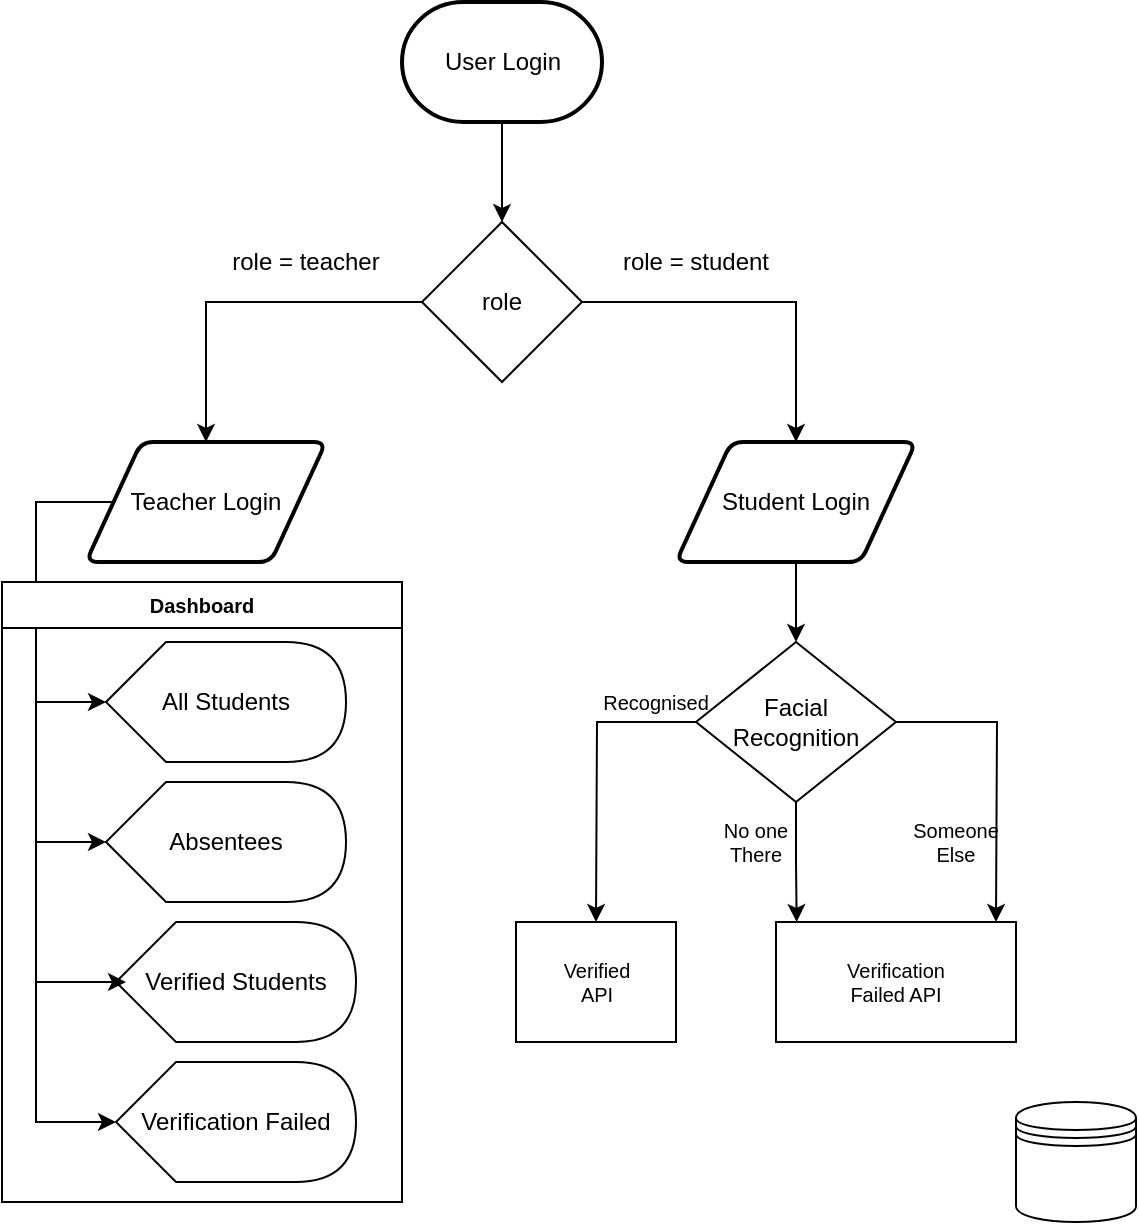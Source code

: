 <mxfile version="14.9.2" type="github"><diagram id="QIbt0FnQ2eUw6YFCLvba" name="Page-1"><mxGraphModel dx="496" dy="297" grid="1" gridSize="10" guides="1" tooltips="1" connect="1" arrows="1" fold="1" page="1" pageScale="1" pageWidth="850" pageHeight="1100" math="0" shadow="0"><root><mxCell id="0"/><mxCell id="1" parent="0"/><mxCell id="Ui8pRBqQDjIUiMeEuSIe-3" value="" style="shape=parallelogram;html=1;strokeWidth=2;perimeter=parallelogramPerimeter;whiteSpace=wrap;rounded=1;arcSize=12;size=0.23;" vertex="1" parent="1"><mxGeometry x="215" y="280" width="120" height="60" as="geometry"/></mxCell><mxCell id="Ui8pRBqQDjIUiMeEuSIe-41" style="edgeStyle=orthogonalEdgeStyle;rounded=0;orthogonalLoop=1;jettySize=auto;html=1;entryX=0.5;entryY=0;entryDx=0;entryDy=0;" edge="1" parent="1" source="Ui8pRBqQDjIUiMeEuSIe-4" target="Ui8pRBqQDjIUiMeEuSIe-40"><mxGeometry relative="1" as="geometry"/></mxCell><mxCell id="Ui8pRBqQDjIUiMeEuSIe-4" value="" style="shape=parallelogram;html=1;strokeWidth=2;perimeter=parallelogramPerimeter;whiteSpace=wrap;rounded=1;arcSize=12;size=0.23;" vertex="1" parent="1"><mxGeometry x="510" y="280" width="120" height="60" as="geometry"/></mxCell><mxCell id="Ui8pRBqQDjIUiMeEuSIe-35" style="edgeStyle=orthogonalEdgeStyle;rounded=0;orthogonalLoop=1;jettySize=auto;html=1;entryX=0;entryY=0.5;entryDx=0;entryDy=0;entryPerimeter=0;exitX=0;exitY=0.5;exitDx=0;exitDy=0;" edge="1" parent="1" source="Ui8pRBqQDjIUiMeEuSIe-3" target="Ui8pRBqQDjIUiMeEuSIe-10"><mxGeometry relative="1" as="geometry"><mxPoint x="190" y="640" as="targetPoint"/><Array as="points"><mxPoint x="190" y="310"/><mxPoint x="190" y="620"/></Array></mxGeometry></mxCell><mxCell id="Ui8pRBqQDjIUiMeEuSIe-5" value="Teacher Login" style="text;html=1;strokeColor=none;fillColor=none;align=center;verticalAlign=middle;whiteSpace=wrap;rounded=0;" vertex="1" parent="1"><mxGeometry x="235" y="300" width="80" height="20" as="geometry"/></mxCell><mxCell id="Ui8pRBqQDjIUiMeEuSIe-6" value="Student Login" style="text;html=1;strokeColor=none;fillColor=none;align=center;verticalAlign=middle;whiteSpace=wrap;rounded=0;" vertex="1" parent="1"><mxGeometry x="530" y="300" width="80" height="20" as="geometry"/></mxCell><mxCell id="Ui8pRBqQDjIUiMeEuSIe-7" value="" style="shape=display;whiteSpace=wrap;html=1;" vertex="1" parent="1"><mxGeometry x="225" y="380" width="120" height="60" as="geometry"/></mxCell><mxCell id="Ui8pRBqQDjIUiMeEuSIe-8" value="" style="shape=display;whiteSpace=wrap;html=1;" vertex="1" parent="1"><mxGeometry x="225" y="450" width="120" height="60" as="geometry"/></mxCell><mxCell id="Ui8pRBqQDjIUiMeEuSIe-9" value="" style="shape=display;whiteSpace=wrap;html=1;" vertex="1" parent="1"><mxGeometry x="230" y="520" width="120" height="60" as="geometry"/></mxCell><mxCell id="Ui8pRBqQDjIUiMeEuSIe-10" value="" style="shape=display;whiteSpace=wrap;html=1;" vertex="1" parent="1"><mxGeometry x="230" y="590" width="120" height="60" as="geometry"/></mxCell><mxCell id="Ui8pRBqQDjIUiMeEuSIe-11" value="All Students" style="text;html=1;strokeColor=none;fillColor=none;align=center;verticalAlign=middle;whiteSpace=wrap;rounded=0;" vertex="1" parent="1"><mxGeometry x="250" y="400" width="70" height="20" as="geometry"/></mxCell><mxCell id="Ui8pRBqQDjIUiMeEuSIe-12" value="Absentees" style="text;html=1;strokeColor=none;fillColor=none;align=center;verticalAlign=middle;whiteSpace=wrap;rounded=0;" vertex="1" parent="1"><mxGeometry x="250" y="470" width="70" height="20" as="geometry"/></mxCell><mxCell id="Ui8pRBqQDjIUiMeEuSIe-13" value="Verified Students" style="text;html=1;strokeColor=none;fillColor=none;align=center;verticalAlign=middle;whiteSpace=wrap;rounded=0;" vertex="1" parent="1"><mxGeometry x="235" y="540" width="110" height="20" as="geometry"/></mxCell><mxCell id="Ui8pRBqQDjIUiMeEuSIe-14" value="Verification Failed" style="text;html=1;strokeColor=none;fillColor=none;align=center;verticalAlign=middle;whiteSpace=wrap;rounded=0;" vertex="1" parent="1"><mxGeometry x="235" y="610" width="110" height="20" as="geometry"/></mxCell><mxCell id="Ui8pRBqQDjIUiMeEuSIe-28" style="edgeStyle=orthogonalEdgeStyle;rounded=0;orthogonalLoop=1;jettySize=auto;html=1;exitX=0;exitY=0.5;exitDx=0;exitDy=0;entryX=0.5;entryY=0;entryDx=0;entryDy=0;" edge="1" parent="1" source="Ui8pRBqQDjIUiMeEuSIe-22" target="Ui8pRBqQDjIUiMeEuSIe-3"><mxGeometry relative="1" as="geometry"/></mxCell><mxCell id="Ui8pRBqQDjIUiMeEuSIe-29" style="edgeStyle=orthogonalEdgeStyle;rounded=0;orthogonalLoop=1;jettySize=auto;html=1;exitX=1;exitY=0.5;exitDx=0;exitDy=0;" edge="1" parent="1" source="Ui8pRBqQDjIUiMeEuSIe-22" target="Ui8pRBqQDjIUiMeEuSIe-4"><mxGeometry relative="1" as="geometry"/></mxCell><mxCell id="Ui8pRBqQDjIUiMeEuSIe-22" value="" style="rhombus;whiteSpace=wrap;html=1;" vertex="1" parent="1"><mxGeometry x="383" y="170" width="80" height="80" as="geometry"/></mxCell><object label="" id="Ui8pRBqQDjIUiMeEuSIe-24"><mxCell style="strokeWidth=2;html=1;shape=mxgraph.flowchart.terminator;whiteSpace=wrap;noLabel=0;" vertex="1" parent="1"><mxGeometry x="373" y="60" width="100" height="60" as="geometry"/></mxCell></object><mxCell id="Ui8pRBqQDjIUiMeEuSIe-25" value="User Login" style="text;html=1;strokeColor=none;fillColor=none;align=center;verticalAlign=middle;whiteSpace=wrap;rounded=0;" vertex="1" parent="1"><mxGeometry x="386" y="80" width="75" height="20" as="geometry"/></mxCell><mxCell id="Ui8pRBqQDjIUiMeEuSIe-26" value="role" style="text;html=1;strokeColor=none;fillColor=none;align=center;verticalAlign=middle;whiteSpace=wrap;rounded=0;" vertex="1" parent="1"><mxGeometry x="403" y="200" width="40" height="20" as="geometry"/></mxCell><mxCell id="Ui8pRBqQDjIUiMeEuSIe-27" value="" style="endArrow=classic;html=1;exitX=0.5;exitY=1;exitDx=0;exitDy=0;exitPerimeter=0;entryX=0.5;entryY=0;entryDx=0;entryDy=0;" edge="1" parent="1" source="Ui8pRBqQDjIUiMeEuSIe-24" target="Ui8pRBqQDjIUiMeEuSIe-22"><mxGeometry width="50" height="50" relative="1" as="geometry"><mxPoint x="410" y="240" as="sourcePoint"/><mxPoint x="460" y="190" as="targetPoint"/></mxGeometry></mxCell><mxCell id="Ui8pRBqQDjIUiMeEuSIe-30" value="role = teacher" style="text;html=1;strokeColor=none;fillColor=none;align=center;verticalAlign=middle;whiteSpace=wrap;rounded=0;" vertex="1" parent="1"><mxGeometry x="275" y="180" width="100" height="20" as="geometry"/></mxCell><mxCell id="Ui8pRBqQDjIUiMeEuSIe-31" value="role = student" style="text;html=1;strokeColor=none;fillColor=none;align=center;verticalAlign=middle;whiteSpace=wrap;rounded=0;" vertex="1" parent="1"><mxGeometry x="480" y="180" width="80" height="20" as="geometry"/></mxCell><mxCell id="Ui8pRBqQDjIUiMeEuSIe-37" value="" style="endArrow=classic;html=1;entryX=0;entryY=0.5;entryDx=0;entryDy=0;entryPerimeter=0;" edge="1" parent="1" target="Ui8pRBqQDjIUiMeEuSIe-7"><mxGeometry width="50" height="50" relative="1" as="geometry"><mxPoint x="190" y="410" as="sourcePoint"/><mxPoint x="380" y="430" as="targetPoint"/></mxGeometry></mxCell><mxCell id="Ui8pRBqQDjIUiMeEuSIe-38" value="" style="endArrow=classic;html=1;entryX=0;entryY=0.5;entryDx=0;entryDy=0;entryPerimeter=0;" edge="1" parent="1" target="Ui8pRBqQDjIUiMeEuSIe-8"><mxGeometry width="50" height="50" relative="1" as="geometry"><mxPoint x="190" y="480" as="sourcePoint"/><mxPoint x="380" y="420" as="targetPoint"/></mxGeometry></mxCell><mxCell id="Ui8pRBqQDjIUiMeEuSIe-39" value="" style="endArrow=classic;html=1;entryX=0;entryY=0.5;entryDx=0;entryDy=0;" edge="1" parent="1" target="Ui8pRBqQDjIUiMeEuSIe-13"><mxGeometry width="50" height="50" relative="1" as="geometry"><mxPoint x="190" y="550" as="sourcePoint"/><mxPoint x="380" y="410" as="targetPoint"/></mxGeometry></mxCell><mxCell id="Ui8pRBqQDjIUiMeEuSIe-42" style="edgeStyle=orthogonalEdgeStyle;rounded=0;orthogonalLoop=1;jettySize=auto;html=1;" edge="1" parent="1" source="Ui8pRBqQDjIUiMeEuSIe-40"><mxGeometry relative="1" as="geometry"><mxPoint x="470" y="520" as="targetPoint"/></mxGeometry></mxCell><mxCell id="Ui8pRBqQDjIUiMeEuSIe-43" style="edgeStyle=orthogonalEdgeStyle;rounded=0;orthogonalLoop=1;jettySize=auto;html=1;exitX=0.5;exitY=1;exitDx=0;exitDy=0;" edge="1" parent="1" source="Ui8pRBqQDjIUiMeEuSIe-40"><mxGeometry relative="1" as="geometry"><mxPoint x="570.333" y="520" as="targetPoint"/></mxGeometry></mxCell><mxCell id="Ui8pRBqQDjIUiMeEuSIe-44" style="edgeStyle=orthogonalEdgeStyle;rounded=0;orthogonalLoop=1;jettySize=auto;html=1;" edge="1" parent="1" source="Ui8pRBqQDjIUiMeEuSIe-40"><mxGeometry relative="1" as="geometry"><mxPoint x="670" y="520" as="targetPoint"/></mxGeometry></mxCell><mxCell id="Ui8pRBqQDjIUiMeEuSIe-40" value="" style="rhombus;whiteSpace=wrap;html=1;" vertex="1" parent="1"><mxGeometry x="520" y="380" width="100" height="80" as="geometry"/></mxCell><mxCell id="Ui8pRBqQDjIUiMeEuSIe-45" value="Facial&lt;br&gt;Recognition" style="text;html=1;strokeColor=none;fillColor=none;align=center;verticalAlign=middle;whiteSpace=wrap;rounded=0;" vertex="1" parent="1"><mxGeometry x="540" y="410" width="60" height="20" as="geometry"/></mxCell><mxCell id="Ui8pRBqQDjIUiMeEuSIe-46" value="Recognised" style="text;html=1;strokeColor=none;fillColor=none;align=center;verticalAlign=middle;whiteSpace=wrap;rounded=0;fontSize=10;" vertex="1" parent="1"><mxGeometry x="480" y="400" width="40" height="20" as="geometry"/></mxCell><mxCell id="Ui8pRBqQDjIUiMeEuSIe-47" value="No one There" style="text;html=1;strokeColor=none;fillColor=none;align=center;verticalAlign=middle;whiteSpace=wrap;rounded=0;fontSize=10;" vertex="1" parent="1"><mxGeometry x="530" y="470" width="40" height="20" as="geometry"/></mxCell><mxCell id="Ui8pRBqQDjIUiMeEuSIe-48" value="Someone Else" style="text;html=1;strokeColor=none;fillColor=none;align=center;verticalAlign=middle;whiteSpace=wrap;rounded=0;fontSize=10;" vertex="1" parent="1"><mxGeometry x="630" y="470" width="40" height="20" as="geometry"/></mxCell><mxCell id="Ui8pRBqQDjIUiMeEuSIe-51" value="Dashboard" style="swimlane;fontSize=10;" vertex="1" parent="1"><mxGeometry x="173" y="350" width="200" height="310" as="geometry"><mxRectangle x="173" y="350" width="80" height="23" as="alternateBounds"/></mxGeometry></mxCell><mxCell id="Ui8pRBqQDjIUiMeEuSIe-52" value="" style="rounded=0;whiteSpace=wrap;html=1;fontSize=10;" vertex="1" parent="1"><mxGeometry x="430" y="520" width="80" height="60" as="geometry"/></mxCell><mxCell id="Ui8pRBqQDjIUiMeEuSIe-53" value="" style="rounded=0;whiteSpace=wrap;html=1;fontSize=10;" vertex="1" parent="1"><mxGeometry x="560" y="520" width="120" height="60" as="geometry"/></mxCell><mxCell id="Ui8pRBqQDjIUiMeEuSIe-54" value="Verified API" style="text;html=1;strokeColor=none;fillColor=none;align=center;verticalAlign=middle;whiteSpace=wrap;rounded=0;fontSize=10;" vertex="1" parent="1"><mxGeometry x="446.5" y="540" width="47" height="20" as="geometry"/></mxCell><mxCell id="Ui8pRBqQDjIUiMeEuSIe-55" value="Verification Failed API" style="text;html=1;strokeColor=none;fillColor=none;align=center;verticalAlign=middle;whiteSpace=wrap;rounded=0;fontSize=10;" vertex="1" parent="1"><mxGeometry x="600" y="540" width="40" height="20" as="geometry"/></mxCell><mxCell id="Ui8pRBqQDjIUiMeEuSIe-56" value="" style="shape=datastore;whiteSpace=wrap;html=1;fontSize=10;" vertex="1" parent="1"><mxGeometry x="680" y="610" width="60" height="60" as="geometry"/></mxCell></root></mxGraphModel></diagram></mxfile>